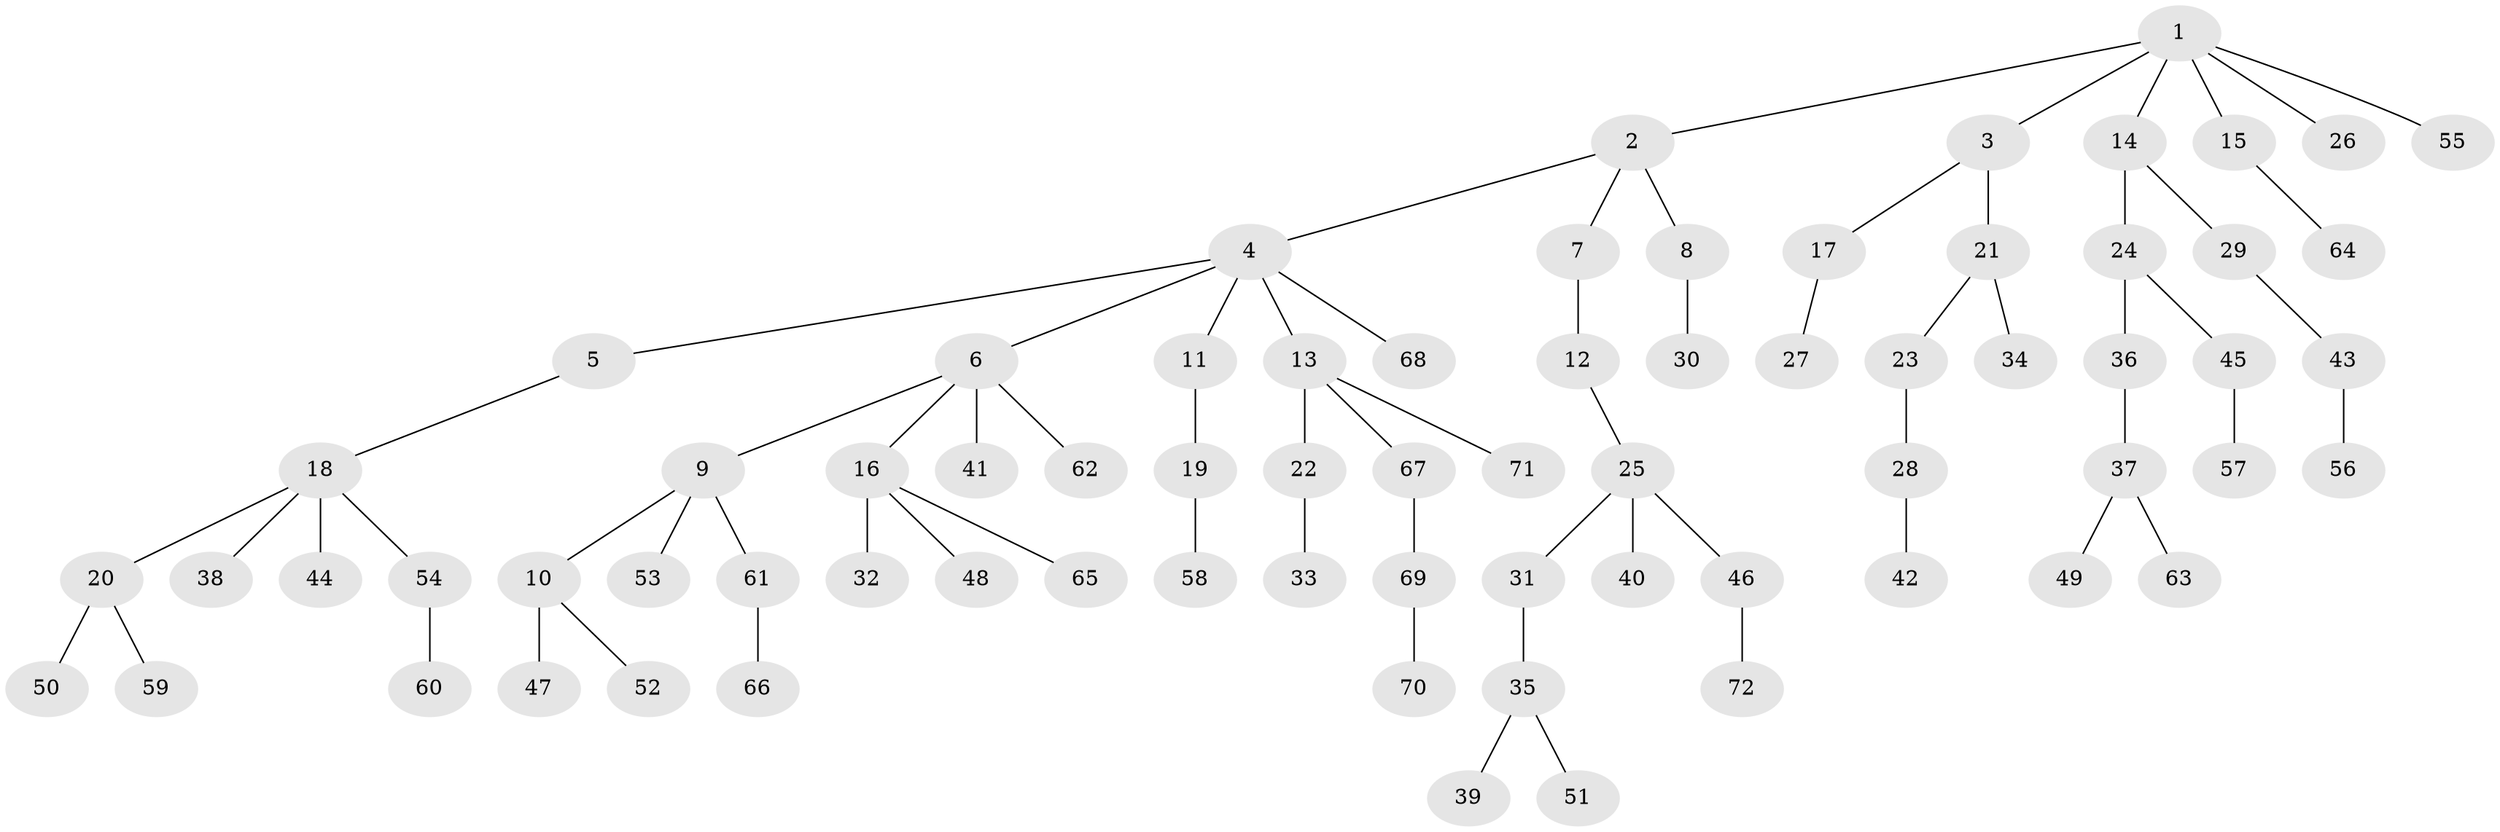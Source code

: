 // Generated by graph-tools (version 1.1) at 2025/02/03/09/25 03:02:25]
// undirected, 72 vertices, 71 edges
graph export_dot {
graph [start="1"]
  node [color=gray90,style=filled];
  1;
  2;
  3;
  4;
  5;
  6;
  7;
  8;
  9;
  10;
  11;
  12;
  13;
  14;
  15;
  16;
  17;
  18;
  19;
  20;
  21;
  22;
  23;
  24;
  25;
  26;
  27;
  28;
  29;
  30;
  31;
  32;
  33;
  34;
  35;
  36;
  37;
  38;
  39;
  40;
  41;
  42;
  43;
  44;
  45;
  46;
  47;
  48;
  49;
  50;
  51;
  52;
  53;
  54;
  55;
  56;
  57;
  58;
  59;
  60;
  61;
  62;
  63;
  64;
  65;
  66;
  67;
  68;
  69;
  70;
  71;
  72;
  1 -- 2;
  1 -- 3;
  1 -- 14;
  1 -- 15;
  1 -- 26;
  1 -- 55;
  2 -- 4;
  2 -- 7;
  2 -- 8;
  3 -- 17;
  3 -- 21;
  4 -- 5;
  4 -- 6;
  4 -- 11;
  4 -- 13;
  4 -- 68;
  5 -- 18;
  6 -- 9;
  6 -- 16;
  6 -- 41;
  6 -- 62;
  7 -- 12;
  8 -- 30;
  9 -- 10;
  9 -- 53;
  9 -- 61;
  10 -- 47;
  10 -- 52;
  11 -- 19;
  12 -- 25;
  13 -- 22;
  13 -- 67;
  13 -- 71;
  14 -- 24;
  14 -- 29;
  15 -- 64;
  16 -- 32;
  16 -- 48;
  16 -- 65;
  17 -- 27;
  18 -- 20;
  18 -- 38;
  18 -- 44;
  18 -- 54;
  19 -- 58;
  20 -- 50;
  20 -- 59;
  21 -- 23;
  21 -- 34;
  22 -- 33;
  23 -- 28;
  24 -- 36;
  24 -- 45;
  25 -- 31;
  25 -- 40;
  25 -- 46;
  28 -- 42;
  29 -- 43;
  31 -- 35;
  35 -- 39;
  35 -- 51;
  36 -- 37;
  37 -- 49;
  37 -- 63;
  43 -- 56;
  45 -- 57;
  46 -- 72;
  54 -- 60;
  61 -- 66;
  67 -- 69;
  69 -- 70;
}
